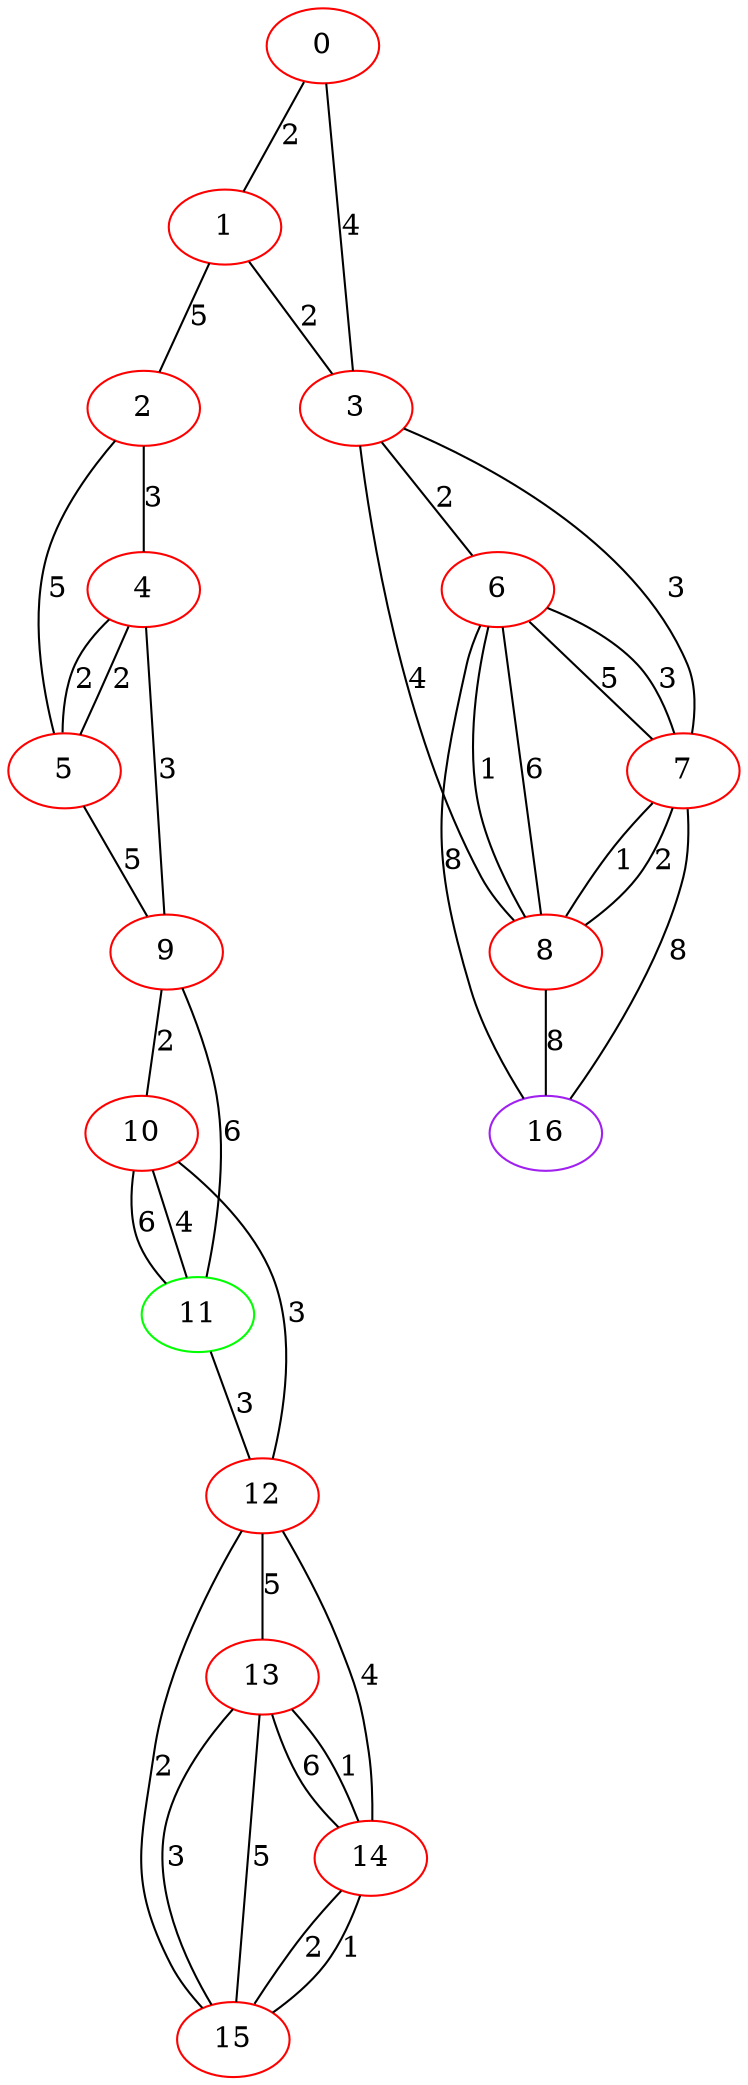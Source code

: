 graph "" {
0 [color=red, weight=1];
1 [color=red, weight=1];
2 [color=red, weight=1];
3 [color=red, weight=1];
4 [color=red, weight=1];
5 [color=red, weight=1];
6 [color=red, weight=1];
7 [color=red, weight=1];
8 [color=red, weight=1];
9 [color=red, weight=1];
10 [color=red, weight=1];
11 [color=green, weight=2];
12 [color=red, weight=1];
13 [color=red, weight=1];
14 [color=red, weight=1];
15 [color=red, weight=1];
16 [color=purple, weight=4];
0 -- 1  [key=0, label=2];
0 -- 3  [key=0, label=4];
1 -- 2  [key=0, label=5];
1 -- 3  [key=0, label=2];
2 -- 4  [key=0, label=3];
2 -- 5  [key=0, label=5];
3 -- 8  [key=0, label=4];
3 -- 6  [key=0, label=2];
3 -- 7  [key=0, label=3];
4 -- 9  [key=0, label=3];
4 -- 5  [key=0, label=2];
4 -- 5  [key=1, label=2];
5 -- 9  [key=0, label=5];
6 -- 8  [key=0, label=1];
6 -- 8  [key=1, label=6];
6 -- 16  [key=0, label=8];
6 -- 7  [key=0, label=3];
6 -- 7  [key=1, label=5];
7 -- 8  [key=0, label=2];
7 -- 8  [key=1, label=1];
7 -- 16  [key=0, label=8];
8 -- 16  [key=0, label=8];
9 -- 10  [key=0, label=2];
9 -- 11  [key=0, label=6];
10 -- 11  [key=0, label=4];
10 -- 11  [key=1, label=6];
10 -- 12  [key=0, label=3];
11 -- 12  [key=0, label=3];
12 -- 13  [key=0, label=5];
12 -- 14  [key=0, label=4];
12 -- 15  [key=0, label=2];
13 -- 14  [key=0, label=1];
13 -- 14  [key=1, label=6];
13 -- 15  [key=0, label=3];
13 -- 15  [key=1, label=5];
14 -- 15  [key=0, label=2];
14 -- 15  [key=1, label=1];
}
